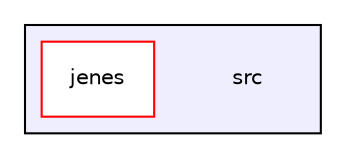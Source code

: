digraph "C:/Users/Ayo/Desktop/jenes 2.0/src" {
  compound=true
  node [ fontsize="10", fontname="Helvetica"];
  edge [ labelfontsize="10", labelfontname="Helvetica"];
  subgraph clusterdir_68267d1309a1af8e8297ef4c3efbcdba {
    graph [ bgcolor="#eeeeff", pencolor="black", label="" URL="dir_68267d1309a1af8e8297ef4c3efbcdba.html"];
    dir_68267d1309a1af8e8297ef4c3efbcdba [shape=plaintext label="src"];
    dir_12f2200cf1e99b3d3381c7cc6a32cc41 [shape=box label="jenes" color="red" fillcolor="white" style="filled" URL="dir_12f2200cf1e99b3d3381c7cc6a32cc41.html"];
  }
}
